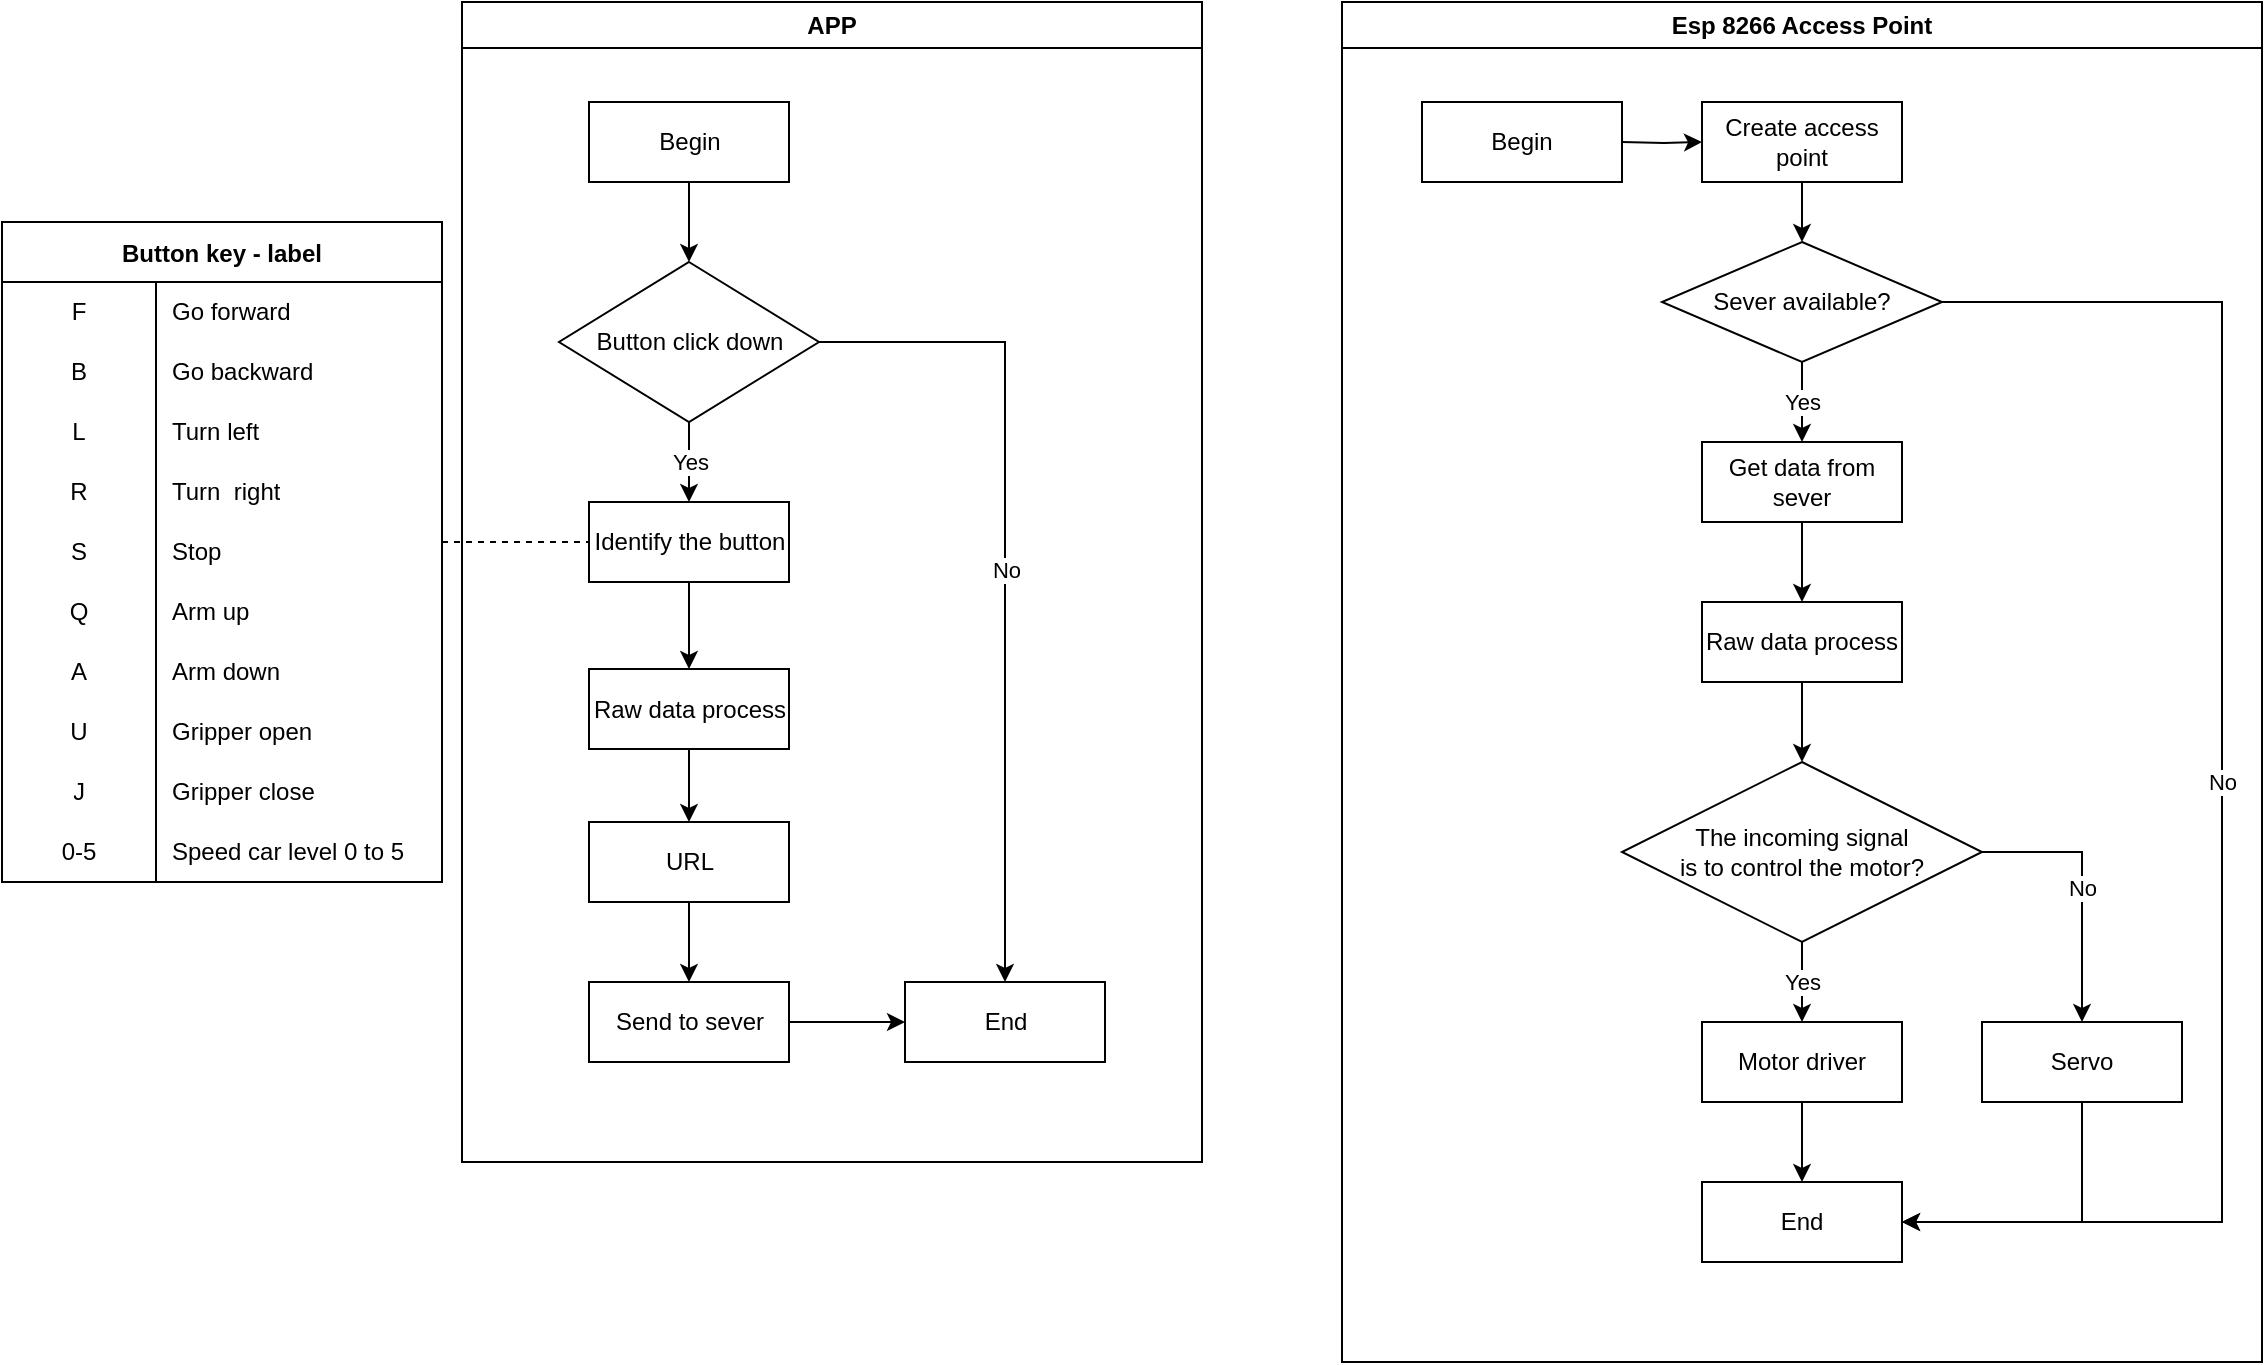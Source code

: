<mxfile version="20.6.2" type="device"><diagram id="qxBGFLaGTC83ejpOD1hG" name="Page-1"><mxGraphModel dx="1205" dy="711" grid="1" gridSize="10" guides="1" tooltips="1" connect="1" arrows="1" fold="1" page="1" pageScale="1" pageWidth="1654" pageHeight="1169" math="0" shadow="0"><root><mxCell id="0"/><mxCell id="1" parent="0"/><mxCell id="D9hcPy6FglYCBz8v8uNU-1" value="APP" style="swimlane;whiteSpace=wrap;html=1;container=0;" parent="1" vertex="1"><mxGeometry x="240" y="40" width="370" height="580" as="geometry"/></mxCell><mxCell id="D9hcPy6FglYCBz8v8uNU-14" value="Button key - label" style="shape=table;startSize=30;container=1;collapsible=0;childLayout=tableLayout;fixedRows=1;rowLines=0;fontStyle=1;" parent="1" vertex="1"><mxGeometry x="10" y="150" width="220" height="330" as="geometry"/></mxCell><mxCell id="D9hcPy6FglYCBz8v8uNU-15" value="" style="shape=tableRow;horizontal=0;startSize=0;swimlaneHead=0;swimlaneBody=0;top=0;left=0;bottom=0;right=0;collapsible=0;dropTarget=0;fillColor=none;points=[[0,0.5],[1,0.5]];portConstraint=eastwest;" parent="D9hcPy6FglYCBz8v8uNU-14" vertex="1"><mxGeometry y="30" width="220" height="30" as="geometry"/></mxCell><mxCell id="D9hcPy6FglYCBz8v8uNU-16" value="F" style="shape=partialRectangle;html=1;whiteSpace=wrap;connectable=0;fillColor=none;top=0;left=0;bottom=0;right=0;overflow=hidden;pointerEvents=1;" parent="D9hcPy6FglYCBz8v8uNU-15" vertex="1"><mxGeometry width="77" height="30" as="geometry"><mxRectangle width="77" height="30" as="alternateBounds"/></mxGeometry></mxCell><mxCell id="D9hcPy6FglYCBz8v8uNU-17" value="Go forward" style="shape=partialRectangle;html=1;whiteSpace=wrap;connectable=0;fillColor=none;top=0;left=0;bottom=0;right=0;align=left;spacingLeft=6;overflow=hidden;" parent="D9hcPy6FglYCBz8v8uNU-15" vertex="1"><mxGeometry x="77" width="143" height="30" as="geometry"><mxRectangle width="143" height="30" as="alternateBounds"/></mxGeometry></mxCell><mxCell id="D9hcPy6FglYCBz8v8uNU-18" value="" style="shape=tableRow;horizontal=0;startSize=0;swimlaneHead=0;swimlaneBody=0;top=0;left=0;bottom=0;right=0;collapsible=0;dropTarget=0;fillColor=none;points=[[0,0.5],[1,0.5]];portConstraint=eastwest;" parent="D9hcPy6FglYCBz8v8uNU-14" vertex="1"><mxGeometry y="60" width="220" height="30" as="geometry"/></mxCell><mxCell id="D9hcPy6FglYCBz8v8uNU-19" value="B" style="shape=partialRectangle;html=1;whiteSpace=wrap;connectable=0;fillColor=none;top=0;left=0;bottom=0;right=0;overflow=hidden;" parent="D9hcPy6FglYCBz8v8uNU-18" vertex="1"><mxGeometry width="77" height="30" as="geometry"><mxRectangle width="77" height="30" as="alternateBounds"/></mxGeometry></mxCell><mxCell id="D9hcPy6FglYCBz8v8uNU-20" value="Go backward" style="shape=partialRectangle;html=1;whiteSpace=wrap;connectable=0;fillColor=none;top=0;left=0;bottom=0;right=0;align=left;spacingLeft=6;overflow=hidden;" parent="D9hcPy6FglYCBz8v8uNU-18" vertex="1"><mxGeometry x="77" width="143" height="30" as="geometry"><mxRectangle width="143" height="30" as="alternateBounds"/></mxGeometry></mxCell><mxCell id="D9hcPy6FglYCBz8v8uNU-21" value="" style="shape=tableRow;horizontal=0;startSize=0;swimlaneHead=0;swimlaneBody=0;top=0;left=0;bottom=0;right=0;collapsible=0;dropTarget=0;fillColor=none;points=[[0,0.5],[1,0.5]];portConstraint=eastwest;" parent="D9hcPy6FglYCBz8v8uNU-14" vertex="1"><mxGeometry y="90" width="220" height="30" as="geometry"/></mxCell><mxCell id="D9hcPy6FglYCBz8v8uNU-22" value="L" style="shape=partialRectangle;html=1;whiteSpace=wrap;connectable=0;fillColor=none;top=0;left=0;bottom=0;right=0;overflow=hidden;" parent="D9hcPy6FglYCBz8v8uNU-21" vertex="1"><mxGeometry width="77" height="30" as="geometry"><mxRectangle width="77" height="30" as="alternateBounds"/></mxGeometry></mxCell><mxCell id="D9hcPy6FglYCBz8v8uNU-23" value="Turn left" style="shape=partialRectangle;html=1;whiteSpace=wrap;connectable=0;fillColor=none;top=0;left=0;bottom=0;right=0;align=left;spacingLeft=6;overflow=hidden;" parent="D9hcPy6FglYCBz8v8uNU-21" vertex="1"><mxGeometry x="77" width="143" height="30" as="geometry"><mxRectangle width="143" height="30" as="alternateBounds"/></mxGeometry></mxCell><mxCell id="D9hcPy6FglYCBz8v8uNU-24" style="shape=tableRow;horizontal=0;startSize=0;swimlaneHead=0;swimlaneBody=0;top=0;left=0;bottom=0;right=0;collapsible=0;dropTarget=0;fillColor=none;points=[[0,0.5],[1,0.5]];portConstraint=eastwest;" parent="D9hcPy6FglYCBz8v8uNU-14" vertex="1"><mxGeometry y="120" width="220" height="30" as="geometry"/></mxCell><mxCell id="D9hcPy6FglYCBz8v8uNU-25" value="R" style="shape=partialRectangle;html=1;whiteSpace=wrap;connectable=0;fillColor=none;top=0;left=0;bottom=0;right=0;overflow=hidden;" parent="D9hcPy6FglYCBz8v8uNU-24" vertex="1"><mxGeometry width="77" height="30" as="geometry"><mxRectangle width="77" height="30" as="alternateBounds"/></mxGeometry></mxCell><mxCell id="D9hcPy6FglYCBz8v8uNU-26" value="Turn&amp;nbsp; right" style="shape=partialRectangle;html=1;whiteSpace=wrap;connectable=0;fillColor=none;top=0;left=0;bottom=0;right=0;align=left;spacingLeft=6;overflow=hidden;" parent="D9hcPy6FglYCBz8v8uNU-24" vertex="1"><mxGeometry x="77" width="143" height="30" as="geometry"><mxRectangle width="143" height="30" as="alternateBounds"/></mxGeometry></mxCell><mxCell id="D9hcPy6FglYCBz8v8uNU-27" style="shape=tableRow;horizontal=0;startSize=0;swimlaneHead=0;swimlaneBody=0;top=0;left=0;bottom=0;right=0;collapsible=0;dropTarget=0;fillColor=none;points=[[0,0.5],[1,0.5]];portConstraint=eastwest;" parent="D9hcPy6FglYCBz8v8uNU-14" vertex="1"><mxGeometry y="150" width="220" height="30" as="geometry"/></mxCell><mxCell id="D9hcPy6FglYCBz8v8uNU-28" value="S" style="shape=partialRectangle;html=1;whiteSpace=wrap;connectable=0;fillColor=none;top=0;left=0;bottom=0;right=0;overflow=hidden;" parent="D9hcPy6FglYCBz8v8uNU-27" vertex="1"><mxGeometry width="77" height="30" as="geometry"><mxRectangle width="77" height="30" as="alternateBounds"/></mxGeometry></mxCell><mxCell id="D9hcPy6FglYCBz8v8uNU-29" value="Stop" style="shape=partialRectangle;html=1;whiteSpace=wrap;connectable=0;fillColor=none;top=0;left=0;bottom=0;right=0;align=left;spacingLeft=6;overflow=hidden;" parent="D9hcPy6FglYCBz8v8uNU-27" vertex="1"><mxGeometry x="77" width="143" height="30" as="geometry"><mxRectangle width="143" height="30" as="alternateBounds"/></mxGeometry></mxCell><mxCell id="D9hcPy6FglYCBz8v8uNU-33" style="shape=tableRow;horizontal=0;startSize=0;swimlaneHead=0;swimlaneBody=0;top=0;left=0;bottom=0;right=0;collapsible=0;dropTarget=0;fillColor=none;points=[[0,0.5],[1,0.5]];portConstraint=eastwest;" parent="D9hcPy6FglYCBz8v8uNU-14" vertex="1"><mxGeometry y="180" width="220" height="30" as="geometry"/></mxCell><mxCell id="D9hcPy6FglYCBz8v8uNU-34" value="Q" style="shape=partialRectangle;html=1;whiteSpace=wrap;connectable=0;fillColor=none;top=0;left=0;bottom=0;right=0;overflow=hidden;" parent="D9hcPy6FglYCBz8v8uNU-33" vertex="1"><mxGeometry width="77" height="30" as="geometry"><mxRectangle width="77" height="30" as="alternateBounds"/></mxGeometry></mxCell><mxCell id="D9hcPy6FglYCBz8v8uNU-35" value="Arm up" style="shape=partialRectangle;html=1;whiteSpace=wrap;connectable=0;fillColor=none;top=0;left=0;bottom=0;right=0;align=left;spacingLeft=6;overflow=hidden;" parent="D9hcPy6FglYCBz8v8uNU-33" vertex="1"><mxGeometry x="77" width="143" height="30" as="geometry"><mxRectangle width="143" height="30" as="alternateBounds"/></mxGeometry></mxCell><mxCell id="D9hcPy6FglYCBz8v8uNU-36" style="shape=tableRow;horizontal=0;startSize=0;swimlaneHead=0;swimlaneBody=0;top=0;left=0;bottom=0;right=0;collapsible=0;dropTarget=0;fillColor=none;points=[[0,0.5],[1,0.5]];portConstraint=eastwest;" parent="D9hcPy6FglYCBz8v8uNU-14" vertex="1"><mxGeometry y="210" width="220" height="30" as="geometry"/></mxCell><mxCell id="D9hcPy6FglYCBz8v8uNU-37" value="A" style="shape=partialRectangle;html=1;whiteSpace=wrap;connectable=0;fillColor=none;top=0;left=0;bottom=0;right=0;overflow=hidden;" parent="D9hcPy6FglYCBz8v8uNU-36" vertex="1"><mxGeometry width="77" height="30" as="geometry"><mxRectangle width="77" height="30" as="alternateBounds"/></mxGeometry></mxCell><mxCell id="D9hcPy6FglYCBz8v8uNU-38" value="Arm down" style="shape=partialRectangle;html=1;whiteSpace=wrap;connectable=0;fillColor=none;top=0;left=0;bottom=0;right=0;align=left;spacingLeft=6;overflow=hidden;" parent="D9hcPy6FglYCBz8v8uNU-36" vertex="1"><mxGeometry x="77" width="143" height="30" as="geometry"><mxRectangle width="143" height="30" as="alternateBounds"/></mxGeometry></mxCell><mxCell id="kE92C1--6LJ_83dtvvSK-4" style="shape=tableRow;horizontal=0;startSize=0;swimlaneHead=0;swimlaneBody=0;top=0;left=0;bottom=0;right=0;collapsible=0;dropTarget=0;fillColor=none;points=[[0,0.5],[1,0.5]];portConstraint=eastwest;" vertex="1" parent="D9hcPy6FglYCBz8v8uNU-14"><mxGeometry y="240" width="220" height="30" as="geometry"/></mxCell><mxCell id="kE92C1--6LJ_83dtvvSK-5" value="U" style="shape=partialRectangle;html=1;whiteSpace=wrap;connectable=0;fillColor=none;top=0;left=0;bottom=0;right=0;overflow=hidden;" vertex="1" parent="kE92C1--6LJ_83dtvvSK-4"><mxGeometry width="77" height="30" as="geometry"><mxRectangle width="77" height="30" as="alternateBounds"/></mxGeometry></mxCell><mxCell id="kE92C1--6LJ_83dtvvSK-6" value="Gripper open" style="shape=partialRectangle;html=1;whiteSpace=wrap;connectable=0;fillColor=none;top=0;left=0;bottom=0;right=0;align=left;spacingLeft=6;overflow=hidden;" vertex="1" parent="kE92C1--6LJ_83dtvvSK-4"><mxGeometry x="77" width="143" height="30" as="geometry"><mxRectangle width="143" height="30" as="alternateBounds"/></mxGeometry></mxCell><mxCell id="kE92C1--6LJ_83dtvvSK-1" style="shape=tableRow;horizontal=0;startSize=0;swimlaneHead=0;swimlaneBody=0;top=0;left=0;bottom=0;right=0;collapsible=0;dropTarget=0;fillColor=none;points=[[0,0.5],[1,0.5]];portConstraint=eastwest;" vertex="1" parent="D9hcPy6FglYCBz8v8uNU-14"><mxGeometry y="270" width="220" height="30" as="geometry"/></mxCell><mxCell id="kE92C1--6LJ_83dtvvSK-2" value="J" style="shape=partialRectangle;html=1;whiteSpace=wrap;connectable=0;fillColor=none;top=0;left=0;bottom=0;right=0;overflow=hidden;" vertex="1" parent="kE92C1--6LJ_83dtvvSK-1"><mxGeometry width="77" height="30" as="geometry"><mxRectangle width="77" height="30" as="alternateBounds"/></mxGeometry></mxCell><mxCell id="kE92C1--6LJ_83dtvvSK-3" value="Gripper close" style="shape=partialRectangle;html=1;whiteSpace=wrap;connectable=0;fillColor=none;top=0;left=0;bottom=0;right=0;align=left;spacingLeft=6;overflow=hidden;" vertex="1" parent="kE92C1--6LJ_83dtvvSK-1"><mxGeometry x="77" width="143" height="30" as="geometry"><mxRectangle width="143" height="30" as="alternateBounds"/></mxGeometry></mxCell><mxCell id="D9hcPy6FglYCBz8v8uNU-30" style="shape=tableRow;horizontal=0;startSize=0;swimlaneHead=0;swimlaneBody=0;top=0;left=0;bottom=0;right=0;collapsible=0;dropTarget=0;fillColor=none;points=[[0,0.5],[1,0.5]];portConstraint=eastwest;" parent="D9hcPy6FglYCBz8v8uNU-14" vertex="1"><mxGeometry y="300" width="220" height="30" as="geometry"/></mxCell><mxCell id="D9hcPy6FglYCBz8v8uNU-31" value="0-5" style="shape=partialRectangle;html=1;whiteSpace=wrap;connectable=0;fillColor=none;top=0;left=0;bottom=0;right=0;overflow=hidden;" parent="D9hcPy6FglYCBz8v8uNU-30" vertex="1"><mxGeometry width="77" height="30" as="geometry"><mxRectangle width="77" height="30" as="alternateBounds"/></mxGeometry></mxCell><mxCell id="D9hcPy6FglYCBz8v8uNU-32" value="Speed car level 0 to 5" style="shape=partialRectangle;html=1;whiteSpace=wrap;connectable=0;fillColor=none;top=0;left=0;bottom=0;right=0;align=left;spacingLeft=6;overflow=hidden;" parent="D9hcPy6FglYCBz8v8uNU-30" vertex="1"><mxGeometry x="77" width="143" height="30" as="geometry"><mxRectangle width="143" height="30" as="alternateBounds"/></mxGeometry></mxCell><mxCell id="D9hcPy6FglYCBz8v8uNU-45" value="" style="endArrow=none;dashed=1;html=1;rounded=0;entryX=0;entryY=0.5;entryDx=0;entryDy=0;" parent="1" target="D9hcPy6FglYCBz8v8uNU-9" edge="1"><mxGeometry width="50" height="50" relative="1" as="geometry"><mxPoint x="230" y="310" as="sourcePoint"/><mxPoint x="260" y="280" as="targetPoint"/></mxGeometry></mxCell><mxCell id="D9hcPy6FglYCBz8v8uNU-58" value="Esp 8266 Access Point" style="swimlane;whiteSpace=wrap;html=1;" parent="1" vertex="1"><mxGeometry x="680" y="40" width="460" height="680" as="geometry"/></mxCell><mxCell id="Kcd-dVjVQuhpUbqKYad8-3" style="edgeStyle=orthogonalEdgeStyle;rounded=0;orthogonalLoop=1;jettySize=auto;html=1;entryX=0;entryY=0.5;entryDx=0;entryDy=0;" parent="D9hcPy6FglYCBz8v8uNU-58" target="D9hcPy6FglYCBz8v8uNU-60" edge="1"><mxGeometry relative="1" as="geometry"><mxPoint x="140" y="70.0" as="sourcePoint"/></mxGeometry></mxCell><mxCell id="Kcd-dVjVQuhpUbqKYad8-4" style="edgeStyle=orthogonalEdgeStyle;rounded=0;orthogonalLoop=1;jettySize=auto;html=1;exitX=0.5;exitY=1;exitDx=0;exitDy=0;entryX=0.5;entryY=0;entryDx=0;entryDy=0;" parent="D9hcPy6FglYCBz8v8uNU-58" source="D9hcPy6FglYCBz8v8uNU-60" target="D9hcPy6FglYCBz8v8uNU-63" edge="1"><mxGeometry relative="1" as="geometry"/></mxCell><mxCell id="D9hcPy6FglYCBz8v8uNU-60" value="Create access point" style="rounded=0;whiteSpace=wrap;html=1;" parent="D9hcPy6FglYCBz8v8uNU-58" vertex="1"><mxGeometry x="180" y="50" width="100" height="40" as="geometry"/></mxCell><mxCell id="Kcd-dVjVQuhpUbqKYad8-6" style="edgeStyle=orthogonalEdgeStyle;rounded=0;orthogonalLoop=1;jettySize=auto;html=1;entryX=0.5;entryY=0;entryDx=0;entryDy=0;" parent="D9hcPy6FglYCBz8v8uNU-58" source="D9hcPy6FglYCBz8v8uNU-61" target="D9hcPy6FglYCBz8v8uNU-64" edge="1"><mxGeometry relative="1" as="geometry"/></mxCell><mxCell id="D9hcPy6FglYCBz8v8uNU-61" value="Get data from&lt;span style=&quot;color: rgba(0, 0, 0, 0); font-family: monospace; font-size: 0px; text-align: start;&quot;&gt;%3CmxGraphModel%3E%3Croot%3E%3CmxCell%20id%3D%220%22%2F%3E%3CmxCell%20id%3D%221%22%20parent%3D%220%22%2F%3E%3CmxCell%20id%3D%222%22%20value%3D%22Create%20access%20point%22%20style%3D%22rounded%3D0%3BwhiteSpace%3Dwrap%3Bhtml%3D1%3B%22%20vertex%3D%221%22%20parent%3D%221%22%3E%3CmxGeometry%20x%3D%22710%22%20y%3D%22170%22%20width%3D%22100%22%20height%3D%2240%22%20as%3D%22geometry%22%2F%3E%3C%2FmxCell%3E%3C%2Froot%3E%3C%2FmxGraphModel%3E&lt;/span&gt;&lt;br&gt;sever" style="rounded=0;whiteSpace=wrap;html=1;" parent="D9hcPy6FglYCBz8v8uNU-58" vertex="1"><mxGeometry x="180" y="220" width="100" height="40" as="geometry"/></mxCell><mxCell id="Kcd-dVjVQuhpUbqKYad8-5" value="Yes" style="edgeStyle=orthogonalEdgeStyle;rounded=0;orthogonalLoop=1;jettySize=auto;html=1;entryX=0.5;entryY=0;entryDx=0;entryDy=0;" parent="D9hcPy6FglYCBz8v8uNU-58" source="D9hcPy6FglYCBz8v8uNU-63" target="D9hcPy6FglYCBz8v8uNU-61" edge="1"><mxGeometry relative="1" as="geometry"/></mxCell><mxCell id="Kcd-dVjVQuhpUbqKYad8-9" value="No" style="edgeStyle=orthogonalEdgeStyle;rounded=0;orthogonalLoop=1;jettySize=auto;html=1;entryX=1;entryY=0.5;entryDx=0;entryDy=0;" parent="D9hcPy6FglYCBz8v8uNU-58" source="D9hcPy6FglYCBz8v8uNU-63" target="kE92C1--6LJ_83dtvvSK-12" edge="1"><mxGeometry relative="1" as="geometry"><mxPoint x="370" y="380" as="targetPoint"/><Array as="points"><mxPoint x="440" y="150"/><mxPoint x="440" y="610"/></Array></mxGeometry></mxCell><mxCell id="D9hcPy6FglYCBz8v8uNU-63" value="Sever available?" style="rhombus;whiteSpace=wrap;html=1;" parent="D9hcPy6FglYCBz8v8uNU-58" vertex="1"><mxGeometry x="160" y="120" width="140" height="60" as="geometry"/></mxCell><mxCell id="Kcd-dVjVQuhpUbqKYad8-7" style="edgeStyle=orthogonalEdgeStyle;rounded=0;orthogonalLoop=1;jettySize=auto;html=1;entryX=0.5;entryY=0;entryDx=0;entryDy=0;" parent="D9hcPy6FglYCBz8v8uNU-58" source="D9hcPy6FglYCBz8v8uNU-64" edge="1"><mxGeometry relative="1" as="geometry"><mxPoint x="230" y="380" as="targetPoint"/></mxGeometry></mxCell><mxCell id="D9hcPy6FglYCBz8v8uNU-64" value="Raw data process" style="rounded=0;whiteSpace=wrap;html=1;" parent="D9hcPy6FglYCBz8v8uNU-58" vertex="1"><mxGeometry x="180" y="300" width="100" height="40" as="geometry"/></mxCell><mxCell id="kE92C1--6LJ_83dtvvSK-10" value="Yes" style="edgeStyle=orthogonalEdgeStyle;rounded=0;orthogonalLoop=1;jettySize=auto;html=1;" edge="1" parent="D9hcPy6FglYCBz8v8uNU-58" source="kE92C1--6LJ_83dtvvSK-7" target="kE92C1--6LJ_83dtvvSK-8"><mxGeometry relative="1" as="geometry"/></mxCell><mxCell id="kE92C1--6LJ_83dtvvSK-11" value="No" style="edgeStyle=orthogonalEdgeStyle;rounded=0;orthogonalLoop=1;jettySize=auto;html=1;exitX=1;exitY=0.5;exitDx=0;exitDy=0;entryX=0.5;entryY=0;entryDx=0;entryDy=0;" edge="1" parent="D9hcPy6FglYCBz8v8uNU-58" source="kE92C1--6LJ_83dtvvSK-7" target="kE92C1--6LJ_83dtvvSK-9"><mxGeometry relative="1" as="geometry"/></mxCell><mxCell id="kE92C1--6LJ_83dtvvSK-7" value="The incoming signal &lt;br&gt;is to control the motor?" style="rhombus;whiteSpace=wrap;html=1;" vertex="1" parent="D9hcPy6FglYCBz8v8uNU-58"><mxGeometry x="140" y="380" width="180" height="90" as="geometry"/></mxCell><mxCell id="kE92C1--6LJ_83dtvvSK-14" value="" style="edgeStyle=orthogonalEdgeStyle;rounded=0;orthogonalLoop=1;jettySize=auto;html=1;" edge="1" parent="D9hcPy6FglYCBz8v8uNU-58" source="kE92C1--6LJ_83dtvvSK-8" target="kE92C1--6LJ_83dtvvSK-12"><mxGeometry relative="1" as="geometry"/></mxCell><mxCell id="kE92C1--6LJ_83dtvvSK-8" value="Motor driver" style="rounded=0;whiteSpace=wrap;html=1;" vertex="1" parent="D9hcPy6FglYCBz8v8uNU-58"><mxGeometry x="180" y="510" width="100" height="40" as="geometry"/></mxCell><mxCell id="kE92C1--6LJ_83dtvvSK-13" style="edgeStyle=orthogonalEdgeStyle;rounded=0;orthogonalLoop=1;jettySize=auto;html=1;entryX=1;entryY=0.5;entryDx=0;entryDy=0;" edge="1" parent="D9hcPy6FglYCBz8v8uNU-58" source="kE92C1--6LJ_83dtvvSK-9" target="kE92C1--6LJ_83dtvvSK-12"><mxGeometry relative="1" as="geometry"><Array as="points"><mxPoint x="370" y="610"/></Array></mxGeometry></mxCell><mxCell id="kE92C1--6LJ_83dtvvSK-9" value="Servo" style="rounded=0;whiteSpace=wrap;html=1;" vertex="1" parent="D9hcPy6FglYCBz8v8uNU-58"><mxGeometry x="320" y="510" width="100" height="40" as="geometry"/></mxCell><mxCell id="kE92C1--6LJ_83dtvvSK-12" value="End" style="rounded=0;whiteSpace=wrap;html=1;" vertex="1" parent="D9hcPy6FglYCBz8v8uNU-58"><mxGeometry x="180" y="590" width="100" height="40" as="geometry"/></mxCell><mxCell id="D9hcPy6FglYCBz8v8uNU-6" value="Begin" style="rounded=0;whiteSpace=wrap;html=1;" parent="1" vertex="1"><mxGeometry x="303.5" y="90" width="100" height="40" as="geometry"/></mxCell><mxCell id="D9hcPy6FglYCBz8v8uNU-7" value="Button click down" style="rhombus;whiteSpace=wrap;html=1;" parent="1" vertex="1"><mxGeometry x="288.5" y="170" width="130" height="80" as="geometry"/></mxCell><mxCell id="D9hcPy6FglYCBz8v8uNU-50" style="edgeStyle=orthogonalEdgeStyle;rounded=0;orthogonalLoop=1;jettySize=auto;html=1;entryX=0.5;entryY=0;entryDx=0;entryDy=0;" parent="1" source="D9hcPy6FglYCBz8v8uNU-6" target="D9hcPy6FglYCBz8v8uNU-7" edge="1"><mxGeometry relative="1" as="geometry"/></mxCell><mxCell id="D9hcPy6FglYCBz8v8uNU-9" value="Identify the button" style="rounded=0;whiteSpace=wrap;html=1;" parent="1" vertex="1"><mxGeometry x="303.5" y="290" width="100" height="40" as="geometry"/></mxCell><mxCell id="D9hcPy6FglYCBz8v8uNU-51" value="Yes" style="edgeStyle=orthogonalEdgeStyle;rounded=0;orthogonalLoop=1;jettySize=auto;html=1;entryX=0.5;entryY=0;entryDx=0;entryDy=0;" parent="1" source="D9hcPy6FglYCBz8v8uNU-7" target="D9hcPy6FglYCBz8v8uNU-9" edge="1"><mxGeometry relative="1" as="geometry"/></mxCell><mxCell id="D9hcPy6FglYCBz8v8uNU-46" value="Raw data process" style="rounded=0;whiteSpace=wrap;html=1;" parent="1" vertex="1"><mxGeometry x="303.5" y="373.5" width="100" height="40" as="geometry"/></mxCell><mxCell id="D9hcPy6FglYCBz8v8uNU-52" style="edgeStyle=orthogonalEdgeStyle;rounded=0;orthogonalLoop=1;jettySize=auto;html=1;entryX=0.5;entryY=0;entryDx=0;entryDy=0;" parent="1" source="D9hcPy6FglYCBz8v8uNU-9" target="D9hcPy6FglYCBz8v8uNU-46" edge="1"><mxGeometry relative="1" as="geometry"/></mxCell><mxCell id="D9hcPy6FglYCBz8v8uNU-47" value="URL" style="rounded=0;whiteSpace=wrap;html=1;" parent="1" vertex="1"><mxGeometry x="303.5" y="450" width="100" height="40" as="geometry"/></mxCell><mxCell id="D9hcPy6FglYCBz8v8uNU-53" style="edgeStyle=orthogonalEdgeStyle;rounded=0;orthogonalLoop=1;jettySize=auto;html=1;entryX=0.5;entryY=0;entryDx=0;entryDy=0;" parent="1" source="D9hcPy6FglYCBz8v8uNU-46" target="D9hcPy6FglYCBz8v8uNU-47" edge="1"><mxGeometry relative="1" as="geometry"/></mxCell><mxCell id="D9hcPy6FglYCBz8v8uNU-48" value="Send to sever" style="rounded=0;whiteSpace=wrap;html=1;" parent="1" vertex="1"><mxGeometry x="303.5" y="530" width="100" height="40" as="geometry"/></mxCell><mxCell id="D9hcPy6FglYCBz8v8uNU-54" style="edgeStyle=orthogonalEdgeStyle;rounded=0;orthogonalLoop=1;jettySize=auto;html=1;entryX=0.5;entryY=0;entryDx=0;entryDy=0;" parent="1" source="D9hcPy6FglYCBz8v8uNU-47" target="D9hcPy6FglYCBz8v8uNU-48" edge="1"><mxGeometry relative="1" as="geometry"/></mxCell><mxCell id="D9hcPy6FglYCBz8v8uNU-49" value="End" style="rounded=0;whiteSpace=wrap;html=1;" parent="1" vertex="1"><mxGeometry x="461.5" y="530" width="100" height="40" as="geometry"/></mxCell><mxCell id="D9hcPy6FglYCBz8v8uNU-56" value="No" style="edgeStyle=orthogonalEdgeStyle;rounded=0;orthogonalLoop=1;jettySize=auto;html=1;" parent="1" source="D9hcPy6FglYCBz8v8uNU-7" target="D9hcPy6FglYCBz8v8uNU-49" edge="1"><mxGeometry relative="1" as="geometry"/></mxCell><mxCell id="D9hcPy6FglYCBz8v8uNU-55" style="edgeStyle=orthogonalEdgeStyle;rounded=0;orthogonalLoop=1;jettySize=auto;html=1;entryX=0;entryY=0.5;entryDx=0;entryDy=0;" parent="1" source="D9hcPy6FglYCBz8v8uNU-48" target="D9hcPy6FglYCBz8v8uNU-49" edge="1"><mxGeometry relative="1" as="geometry"/></mxCell><mxCell id="Kcd-dVjVQuhpUbqKYad8-11" value="Begin" style="rounded=0;whiteSpace=wrap;html=1;" parent="1" vertex="1"><mxGeometry x="720" y="90" width="100" height="40" as="geometry"/></mxCell></root></mxGraphModel></diagram></mxfile>